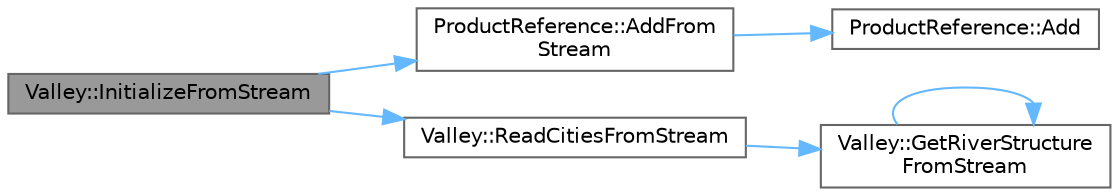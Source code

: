 digraph "Valley::InitializeFromStream"
{
 // LATEX_PDF_SIZE
  bgcolor="transparent";
  edge [fontname=Helvetica,fontsize=10,labelfontname=Helvetica,labelfontsize=10];
  node [fontname=Helvetica,fontsize=10,shape=box,height=0.2,width=0.4];
  rankdir="LR";
  Node1 [id="Node000001",label="Valley::InitializeFromStream",height=0.2,width=0.4,color="gray40", fillcolor="grey60", style="filled", fontcolor="black",tooltip=" "];
  Node1 -> Node2 [id="edge1_Node000001_Node000002",color="steelblue1",style="solid",tooltip=" "];
  Node2 [id="Node000002",label="ProductReference::AddFrom\lStream",height=0.2,width=0.4,color="grey40", fillcolor="white", style="filled",URL="$classProductReference.html#a9ff086f81c4e1c5d8fafa63ff18bf947",tooltip=" "];
  Node2 -> Node3 [id="edge2_Node000002_Node000003",color="steelblue1",style="solid",tooltip=" "];
  Node3 [id="Node000003",label="ProductReference::Add",height=0.2,width=0.4,color="grey40", fillcolor="white", style="filled",URL="$classProductReference.html#af630d539e0634a36b34767a7d2c0ea6a",tooltip=" "];
  Node1 -> Node4 [id="edge3_Node000001_Node000004",color="steelblue1",style="solid",tooltip=" "];
  Node4 [id="Node000004",label="Valley::ReadCitiesFromStream",height=0.2,width=0.4,color="grey40", fillcolor="white", style="filled",URL="$classValley.html#a8bdfffd571d76986c7aaa277d2150362",tooltip=" "];
  Node4 -> Node5 [id="edge4_Node000004_Node000005",color="steelblue1",style="solid",tooltip=" "];
  Node5 [id="Node000005",label="Valley::GetRiverStructure\lFromStream",height=0.2,width=0.4,color="grey40", fillcolor="white", style="filled",URL="$classValley.html#aa6c899cd791dea40579e15f0958222a0",tooltip=" "];
  Node5 -> Node5 [id="edge5_Node000005_Node000005",color="steelblue1",style="solid",tooltip=" "];
}
